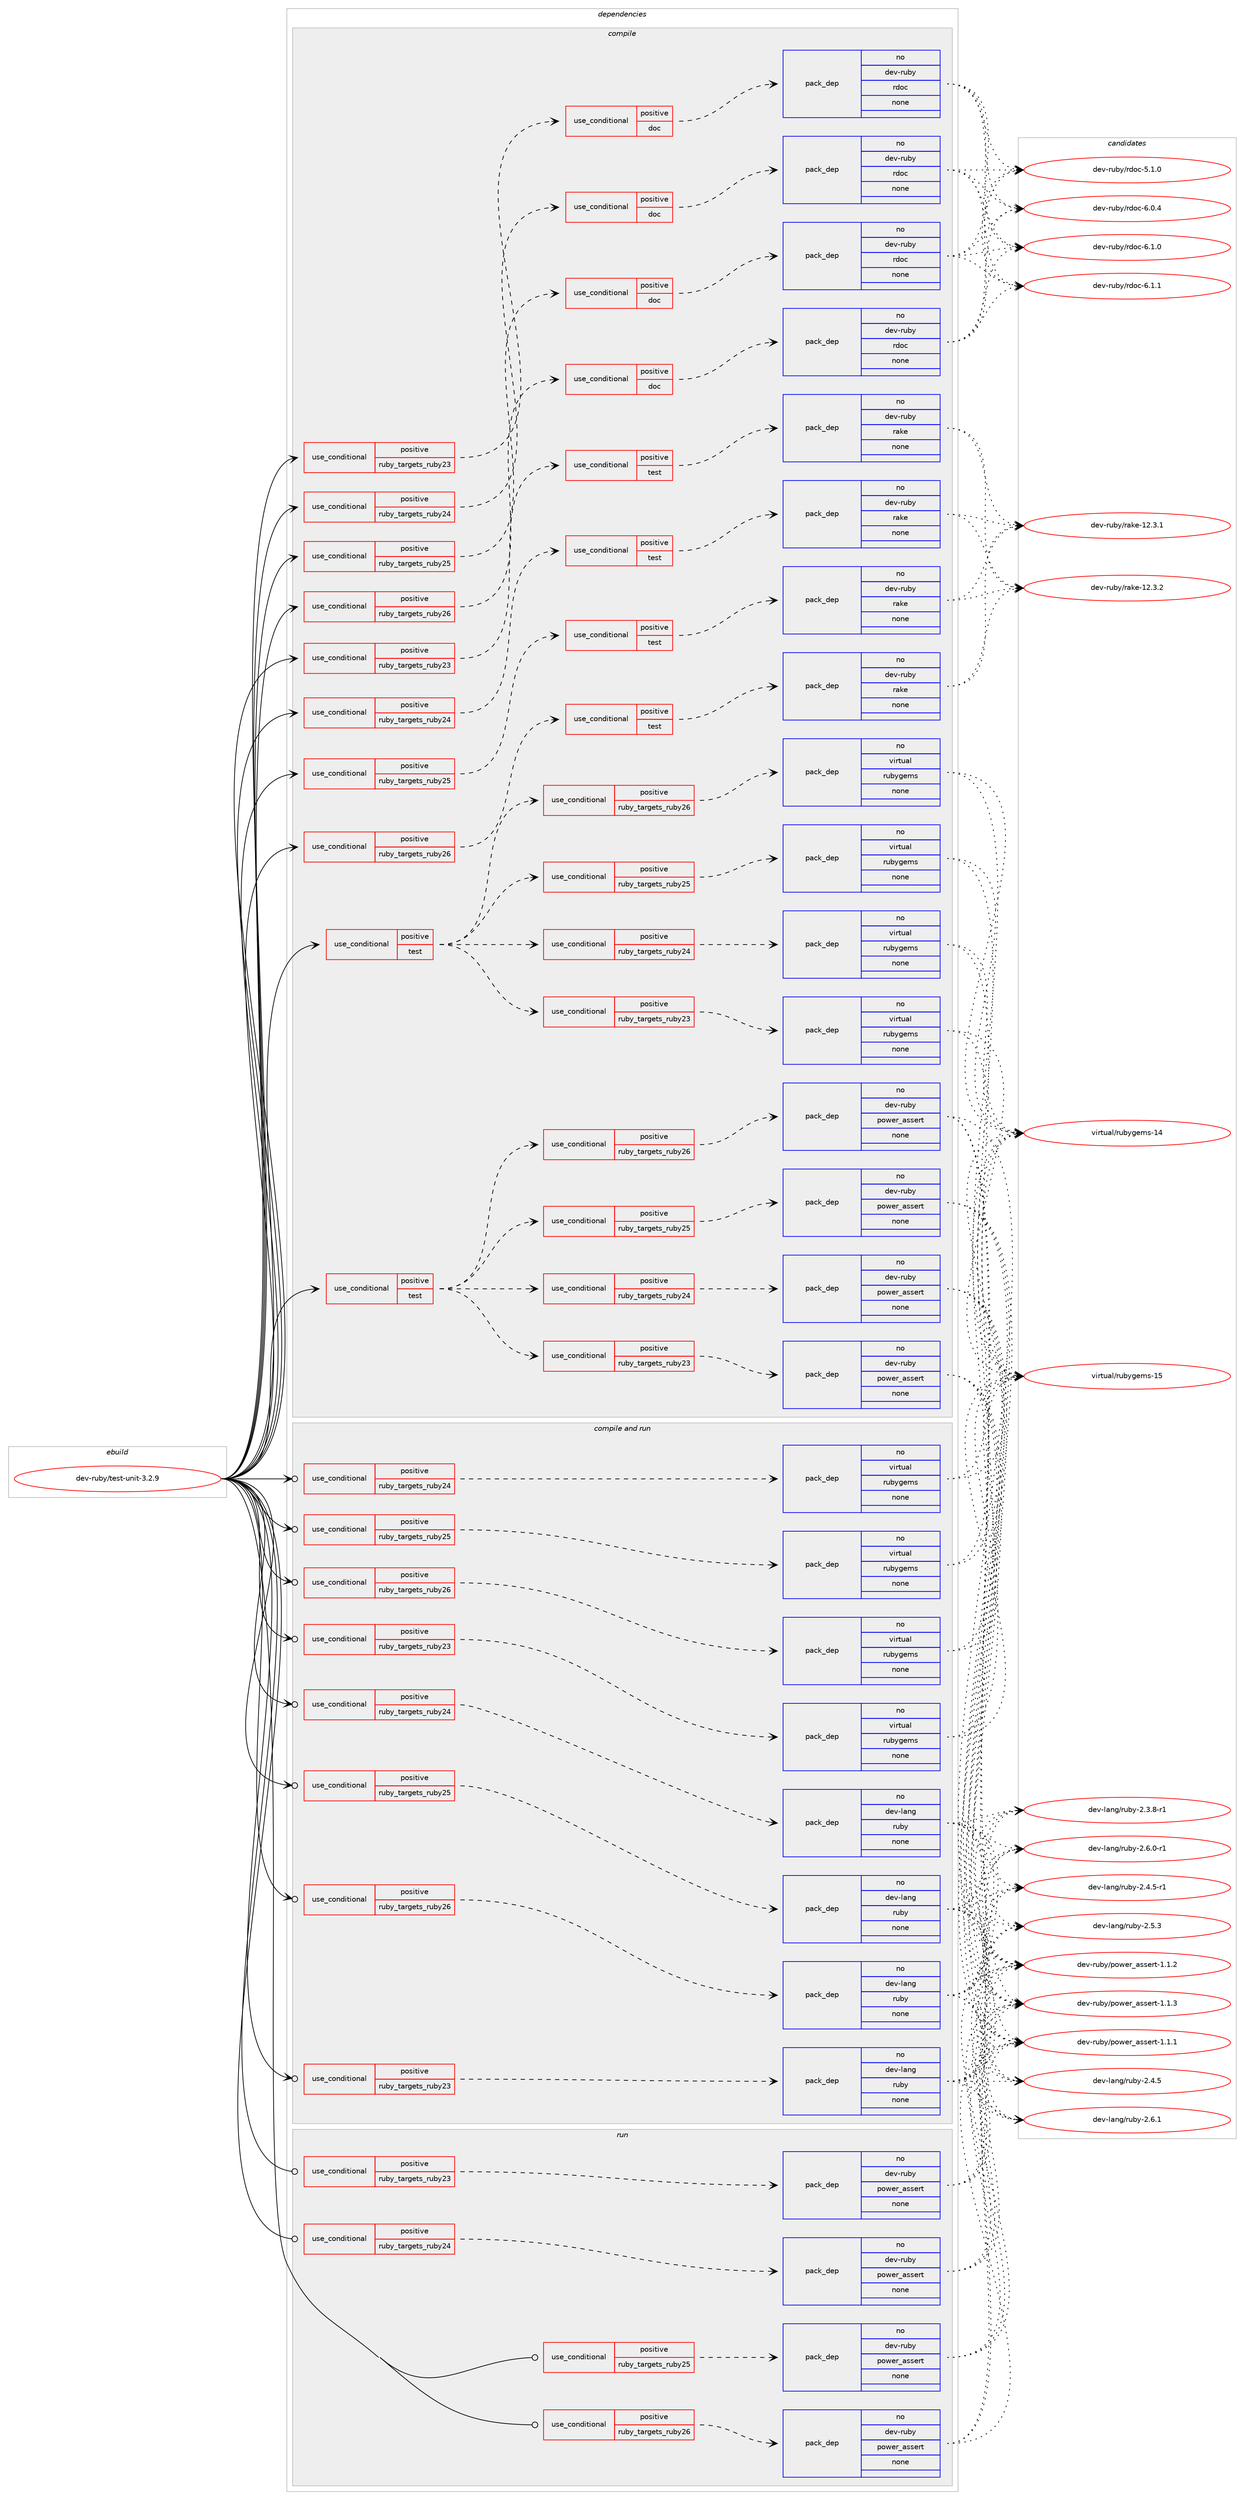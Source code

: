 digraph prolog {

# *************
# Graph options
# *************

newrank=true;
concentrate=true;
compound=true;
graph [rankdir=LR,fontname=Helvetica,fontsize=10,ranksep=1.5];#, ranksep=2.5, nodesep=0.2];
edge  [arrowhead=vee];
node  [fontname=Helvetica,fontsize=10];

# **********
# The ebuild
# **********

subgraph cluster_leftcol {
color=gray;
rank=same;
label=<<i>ebuild</i>>;
id [label="dev-ruby/test-unit-3.2.9", color=red, width=4, href="../dev-ruby/test-unit-3.2.9.svg"];
}

# ****************
# The dependencies
# ****************

subgraph cluster_midcol {
color=gray;
label=<<i>dependencies</i>>;
subgraph cluster_compile {
fillcolor="#eeeeee";
style=filled;
label=<<i>compile</i>>;
subgraph cond419906 {
dependency1532750 [label=<<TABLE BORDER="0" CELLBORDER="1" CELLSPACING="0" CELLPADDING="4"><TR><TD ROWSPAN="3" CELLPADDING="10">use_conditional</TD></TR><TR><TD>positive</TD></TR><TR><TD>ruby_targets_ruby23</TD></TR></TABLE>>, shape=none, color=red];
subgraph cond419907 {
dependency1532751 [label=<<TABLE BORDER="0" CELLBORDER="1" CELLSPACING="0" CELLPADDING="4"><TR><TD ROWSPAN="3" CELLPADDING="10">use_conditional</TD></TR><TR><TD>positive</TD></TR><TR><TD>doc</TD></TR></TABLE>>, shape=none, color=red];
subgraph pack1089328 {
dependency1532752 [label=<<TABLE BORDER="0" CELLBORDER="1" CELLSPACING="0" CELLPADDING="4" WIDTH="220"><TR><TD ROWSPAN="6" CELLPADDING="30">pack_dep</TD></TR><TR><TD WIDTH="110">no</TD></TR><TR><TD>dev-ruby</TD></TR><TR><TD>rdoc</TD></TR><TR><TD>none</TD></TR><TR><TD></TD></TR></TABLE>>, shape=none, color=blue];
}
dependency1532751:e -> dependency1532752:w [weight=20,style="dashed",arrowhead="vee"];
}
dependency1532750:e -> dependency1532751:w [weight=20,style="dashed",arrowhead="vee"];
}
id:e -> dependency1532750:w [weight=20,style="solid",arrowhead="vee"];
subgraph cond419908 {
dependency1532753 [label=<<TABLE BORDER="0" CELLBORDER="1" CELLSPACING="0" CELLPADDING="4"><TR><TD ROWSPAN="3" CELLPADDING="10">use_conditional</TD></TR><TR><TD>positive</TD></TR><TR><TD>ruby_targets_ruby23</TD></TR></TABLE>>, shape=none, color=red];
subgraph cond419909 {
dependency1532754 [label=<<TABLE BORDER="0" CELLBORDER="1" CELLSPACING="0" CELLPADDING="4"><TR><TD ROWSPAN="3" CELLPADDING="10">use_conditional</TD></TR><TR><TD>positive</TD></TR><TR><TD>test</TD></TR></TABLE>>, shape=none, color=red];
subgraph pack1089329 {
dependency1532755 [label=<<TABLE BORDER="0" CELLBORDER="1" CELLSPACING="0" CELLPADDING="4" WIDTH="220"><TR><TD ROWSPAN="6" CELLPADDING="30">pack_dep</TD></TR><TR><TD WIDTH="110">no</TD></TR><TR><TD>dev-ruby</TD></TR><TR><TD>rake</TD></TR><TR><TD>none</TD></TR><TR><TD></TD></TR></TABLE>>, shape=none, color=blue];
}
dependency1532754:e -> dependency1532755:w [weight=20,style="dashed",arrowhead="vee"];
}
dependency1532753:e -> dependency1532754:w [weight=20,style="dashed",arrowhead="vee"];
}
id:e -> dependency1532753:w [weight=20,style="solid",arrowhead="vee"];
subgraph cond419910 {
dependency1532756 [label=<<TABLE BORDER="0" CELLBORDER="1" CELLSPACING="0" CELLPADDING="4"><TR><TD ROWSPAN="3" CELLPADDING="10">use_conditional</TD></TR><TR><TD>positive</TD></TR><TR><TD>ruby_targets_ruby24</TD></TR></TABLE>>, shape=none, color=red];
subgraph cond419911 {
dependency1532757 [label=<<TABLE BORDER="0" CELLBORDER="1" CELLSPACING="0" CELLPADDING="4"><TR><TD ROWSPAN="3" CELLPADDING="10">use_conditional</TD></TR><TR><TD>positive</TD></TR><TR><TD>doc</TD></TR></TABLE>>, shape=none, color=red];
subgraph pack1089330 {
dependency1532758 [label=<<TABLE BORDER="0" CELLBORDER="1" CELLSPACING="0" CELLPADDING="4" WIDTH="220"><TR><TD ROWSPAN="6" CELLPADDING="30">pack_dep</TD></TR><TR><TD WIDTH="110">no</TD></TR><TR><TD>dev-ruby</TD></TR><TR><TD>rdoc</TD></TR><TR><TD>none</TD></TR><TR><TD></TD></TR></TABLE>>, shape=none, color=blue];
}
dependency1532757:e -> dependency1532758:w [weight=20,style="dashed",arrowhead="vee"];
}
dependency1532756:e -> dependency1532757:w [weight=20,style="dashed",arrowhead="vee"];
}
id:e -> dependency1532756:w [weight=20,style="solid",arrowhead="vee"];
subgraph cond419912 {
dependency1532759 [label=<<TABLE BORDER="0" CELLBORDER="1" CELLSPACING="0" CELLPADDING="4"><TR><TD ROWSPAN="3" CELLPADDING="10">use_conditional</TD></TR><TR><TD>positive</TD></TR><TR><TD>ruby_targets_ruby24</TD></TR></TABLE>>, shape=none, color=red];
subgraph cond419913 {
dependency1532760 [label=<<TABLE BORDER="0" CELLBORDER="1" CELLSPACING="0" CELLPADDING="4"><TR><TD ROWSPAN="3" CELLPADDING="10">use_conditional</TD></TR><TR><TD>positive</TD></TR><TR><TD>test</TD></TR></TABLE>>, shape=none, color=red];
subgraph pack1089331 {
dependency1532761 [label=<<TABLE BORDER="0" CELLBORDER="1" CELLSPACING="0" CELLPADDING="4" WIDTH="220"><TR><TD ROWSPAN="6" CELLPADDING="30">pack_dep</TD></TR><TR><TD WIDTH="110">no</TD></TR><TR><TD>dev-ruby</TD></TR><TR><TD>rake</TD></TR><TR><TD>none</TD></TR><TR><TD></TD></TR></TABLE>>, shape=none, color=blue];
}
dependency1532760:e -> dependency1532761:w [weight=20,style="dashed",arrowhead="vee"];
}
dependency1532759:e -> dependency1532760:w [weight=20,style="dashed",arrowhead="vee"];
}
id:e -> dependency1532759:w [weight=20,style="solid",arrowhead="vee"];
subgraph cond419914 {
dependency1532762 [label=<<TABLE BORDER="0" CELLBORDER="1" CELLSPACING="0" CELLPADDING="4"><TR><TD ROWSPAN="3" CELLPADDING="10">use_conditional</TD></TR><TR><TD>positive</TD></TR><TR><TD>ruby_targets_ruby25</TD></TR></TABLE>>, shape=none, color=red];
subgraph cond419915 {
dependency1532763 [label=<<TABLE BORDER="0" CELLBORDER="1" CELLSPACING="0" CELLPADDING="4"><TR><TD ROWSPAN="3" CELLPADDING="10">use_conditional</TD></TR><TR><TD>positive</TD></TR><TR><TD>doc</TD></TR></TABLE>>, shape=none, color=red];
subgraph pack1089332 {
dependency1532764 [label=<<TABLE BORDER="0" CELLBORDER="1" CELLSPACING="0" CELLPADDING="4" WIDTH="220"><TR><TD ROWSPAN="6" CELLPADDING="30">pack_dep</TD></TR><TR><TD WIDTH="110">no</TD></TR><TR><TD>dev-ruby</TD></TR><TR><TD>rdoc</TD></TR><TR><TD>none</TD></TR><TR><TD></TD></TR></TABLE>>, shape=none, color=blue];
}
dependency1532763:e -> dependency1532764:w [weight=20,style="dashed",arrowhead="vee"];
}
dependency1532762:e -> dependency1532763:w [weight=20,style="dashed",arrowhead="vee"];
}
id:e -> dependency1532762:w [weight=20,style="solid",arrowhead="vee"];
subgraph cond419916 {
dependency1532765 [label=<<TABLE BORDER="0" CELLBORDER="1" CELLSPACING="0" CELLPADDING="4"><TR><TD ROWSPAN="3" CELLPADDING="10">use_conditional</TD></TR><TR><TD>positive</TD></TR><TR><TD>ruby_targets_ruby25</TD></TR></TABLE>>, shape=none, color=red];
subgraph cond419917 {
dependency1532766 [label=<<TABLE BORDER="0" CELLBORDER="1" CELLSPACING="0" CELLPADDING="4"><TR><TD ROWSPAN="3" CELLPADDING="10">use_conditional</TD></TR><TR><TD>positive</TD></TR><TR><TD>test</TD></TR></TABLE>>, shape=none, color=red];
subgraph pack1089333 {
dependency1532767 [label=<<TABLE BORDER="0" CELLBORDER="1" CELLSPACING="0" CELLPADDING="4" WIDTH="220"><TR><TD ROWSPAN="6" CELLPADDING="30">pack_dep</TD></TR><TR><TD WIDTH="110">no</TD></TR><TR><TD>dev-ruby</TD></TR><TR><TD>rake</TD></TR><TR><TD>none</TD></TR><TR><TD></TD></TR></TABLE>>, shape=none, color=blue];
}
dependency1532766:e -> dependency1532767:w [weight=20,style="dashed",arrowhead="vee"];
}
dependency1532765:e -> dependency1532766:w [weight=20,style="dashed",arrowhead="vee"];
}
id:e -> dependency1532765:w [weight=20,style="solid",arrowhead="vee"];
subgraph cond419918 {
dependency1532768 [label=<<TABLE BORDER="0" CELLBORDER="1" CELLSPACING="0" CELLPADDING="4"><TR><TD ROWSPAN="3" CELLPADDING="10">use_conditional</TD></TR><TR><TD>positive</TD></TR><TR><TD>ruby_targets_ruby26</TD></TR></TABLE>>, shape=none, color=red];
subgraph cond419919 {
dependency1532769 [label=<<TABLE BORDER="0" CELLBORDER="1" CELLSPACING="0" CELLPADDING="4"><TR><TD ROWSPAN="3" CELLPADDING="10">use_conditional</TD></TR><TR><TD>positive</TD></TR><TR><TD>doc</TD></TR></TABLE>>, shape=none, color=red];
subgraph pack1089334 {
dependency1532770 [label=<<TABLE BORDER="0" CELLBORDER="1" CELLSPACING="0" CELLPADDING="4" WIDTH="220"><TR><TD ROWSPAN="6" CELLPADDING="30">pack_dep</TD></TR><TR><TD WIDTH="110">no</TD></TR><TR><TD>dev-ruby</TD></TR><TR><TD>rdoc</TD></TR><TR><TD>none</TD></TR><TR><TD></TD></TR></TABLE>>, shape=none, color=blue];
}
dependency1532769:e -> dependency1532770:w [weight=20,style="dashed",arrowhead="vee"];
}
dependency1532768:e -> dependency1532769:w [weight=20,style="dashed",arrowhead="vee"];
}
id:e -> dependency1532768:w [weight=20,style="solid",arrowhead="vee"];
subgraph cond419920 {
dependency1532771 [label=<<TABLE BORDER="0" CELLBORDER="1" CELLSPACING="0" CELLPADDING="4"><TR><TD ROWSPAN="3" CELLPADDING="10">use_conditional</TD></TR><TR><TD>positive</TD></TR><TR><TD>ruby_targets_ruby26</TD></TR></TABLE>>, shape=none, color=red];
subgraph cond419921 {
dependency1532772 [label=<<TABLE BORDER="0" CELLBORDER="1" CELLSPACING="0" CELLPADDING="4"><TR><TD ROWSPAN="3" CELLPADDING="10">use_conditional</TD></TR><TR><TD>positive</TD></TR><TR><TD>test</TD></TR></TABLE>>, shape=none, color=red];
subgraph pack1089335 {
dependency1532773 [label=<<TABLE BORDER="0" CELLBORDER="1" CELLSPACING="0" CELLPADDING="4" WIDTH="220"><TR><TD ROWSPAN="6" CELLPADDING="30">pack_dep</TD></TR><TR><TD WIDTH="110">no</TD></TR><TR><TD>dev-ruby</TD></TR><TR><TD>rake</TD></TR><TR><TD>none</TD></TR><TR><TD></TD></TR></TABLE>>, shape=none, color=blue];
}
dependency1532772:e -> dependency1532773:w [weight=20,style="dashed",arrowhead="vee"];
}
dependency1532771:e -> dependency1532772:w [weight=20,style="dashed",arrowhead="vee"];
}
id:e -> dependency1532771:w [weight=20,style="solid",arrowhead="vee"];
subgraph cond419922 {
dependency1532774 [label=<<TABLE BORDER="0" CELLBORDER="1" CELLSPACING="0" CELLPADDING="4"><TR><TD ROWSPAN="3" CELLPADDING="10">use_conditional</TD></TR><TR><TD>positive</TD></TR><TR><TD>test</TD></TR></TABLE>>, shape=none, color=red];
subgraph cond419923 {
dependency1532775 [label=<<TABLE BORDER="0" CELLBORDER="1" CELLSPACING="0" CELLPADDING="4"><TR><TD ROWSPAN="3" CELLPADDING="10">use_conditional</TD></TR><TR><TD>positive</TD></TR><TR><TD>ruby_targets_ruby23</TD></TR></TABLE>>, shape=none, color=red];
subgraph pack1089336 {
dependency1532776 [label=<<TABLE BORDER="0" CELLBORDER="1" CELLSPACING="0" CELLPADDING="4" WIDTH="220"><TR><TD ROWSPAN="6" CELLPADDING="30">pack_dep</TD></TR><TR><TD WIDTH="110">no</TD></TR><TR><TD>dev-ruby</TD></TR><TR><TD>power_assert</TD></TR><TR><TD>none</TD></TR><TR><TD></TD></TR></TABLE>>, shape=none, color=blue];
}
dependency1532775:e -> dependency1532776:w [weight=20,style="dashed",arrowhead="vee"];
}
dependency1532774:e -> dependency1532775:w [weight=20,style="dashed",arrowhead="vee"];
subgraph cond419924 {
dependency1532777 [label=<<TABLE BORDER="0" CELLBORDER="1" CELLSPACING="0" CELLPADDING="4"><TR><TD ROWSPAN="3" CELLPADDING="10">use_conditional</TD></TR><TR><TD>positive</TD></TR><TR><TD>ruby_targets_ruby24</TD></TR></TABLE>>, shape=none, color=red];
subgraph pack1089337 {
dependency1532778 [label=<<TABLE BORDER="0" CELLBORDER="1" CELLSPACING="0" CELLPADDING="4" WIDTH="220"><TR><TD ROWSPAN="6" CELLPADDING="30">pack_dep</TD></TR><TR><TD WIDTH="110">no</TD></TR><TR><TD>dev-ruby</TD></TR><TR><TD>power_assert</TD></TR><TR><TD>none</TD></TR><TR><TD></TD></TR></TABLE>>, shape=none, color=blue];
}
dependency1532777:e -> dependency1532778:w [weight=20,style="dashed",arrowhead="vee"];
}
dependency1532774:e -> dependency1532777:w [weight=20,style="dashed",arrowhead="vee"];
subgraph cond419925 {
dependency1532779 [label=<<TABLE BORDER="0" CELLBORDER="1" CELLSPACING="0" CELLPADDING="4"><TR><TD ROWSPAN="3" CELLPADDING="10">use_conditional</TD></TR><TR><TD>positive</TD></TR><TR><TD>ruby_targets_ruby25</TD></TR></TABLE>>, shape=none, color=red];
subgraph pack1089338 {
dependency1532780 [label=<<TABLE BORDER="0" CELLBORDER="1" CELLSPACING="0" CELLPADDING="4" WIDTH="220"><TR><TD ROWSPAN="6" CELLPADDING="30">pack_dep</TD></TR><TR><TD WIDTH="110">no</TD></TR><TR><TD>dev-ruby</TD></TR><TR><TD>power_assert</TD></TR><TR><TD>none</TD></TR><TR><TD></TD></TR></TABLE>>, shape=none, color=blue];
}
dependency1532779:e -> dependency1532780:w [weight=20,style="dashed",arrowhead="vee"];
}
dependency1532774:e -> dependency1532779:w [weight=20,style="dashed",arrowhead="vee"];
subgraph cond419926 {
dependency1532781 [label=<<TABLE BORDER="0" CELLBORDER="1" CELLSPACING="0" CELLPADDING="4"><TR><TD ROWSPAN="3" CELLPADDING="10">use_conditional</TD></TR><TR><TD>positive</TD></TR><TR><TD>ruby_targets_ruby26</TD></TR></TABLE>>, shape=none, color=red];
subgraph pack1089339 {
dependency1532782 [label=<<TABLE BORDER="0" CELLBORDER="1" CELLSPACING="0" CELLPADDING="4" WIDTH="220"><TR><TD ROWSPAN="6" CELLPADDING="30">pack_dep</TD></TR><TR><TD WIDTH="110">no</TD></TR><TR><TD>dev-ruby</TD></TR><TR><TD>power_assert</TD></TR><TR><TD>none</TD></TR><TR><TD></TD></TR></TABLE>>, shape=none, color=blue];
}
dependency1532781:e -> dependency1532782:w [weight=20,style="dashed",arrowhead="vee"];
}
dependency1532774:e -> dependency1532781:w [weight=20,style="dashed",arrowhead="vee"];
}
id:e -> dependency1532774:w [weight=20,style="solid",arrowhead="vee"];
subgraph cond419927 {
dependency1532783 [label=<<TABLE BORDER="0" CELLBORDER="1" CELLSPACING="0" CELLPADDING="4"><TR><TD ROWSPAN="3" CELLPADDING="10">use_conditional</TD></TR><TR><TD>positive</TD></TR><TR><TD>test</TD></TR></TABLE>>, shape=none, color=red];
subgraph cond419928 {
dependency1532784 [label=<<TABLE BORDER="0" CELLBORDER="1" CELLSPACING="0" CELLPADDING="4"><TR><TD ROWSPAN="3" CELLPADDING="10">use_conditional</TD></TR><TR><TD>positive</TD></TR><TR><TD>ruby_targets_ruby23</TD></TR></TABLE>>, shape=none, color=red];
subgraph pack1089340 {
dependency1532785 [label=<<TABLE BORDER="0" CELLBORDER="1" CELLSPACING="0" CELLPADDING="4" WIDTH="220"><TR><TD ROWSPAN="6" CELLPADDING="30">pack_dep</TD></TR><TR><TD WIDTH="110">no</TD></TR><TR><TD>virtual</TD></TR><TR><TD>rubygems</TD></TR><TR><TD>none</TD></TR><TR><TD></TD></TR></TABLE>>, shape=none, color=blue];
}
dependency1532784:e -> dependency1532785:w [weight=20,style="dashed",arrowhead="vee"];
}
dependency1532783:e -> dependency1532784:w [weight=20,style="dashed",arrowhead="vee"];
subgraph cond419929 {
dependency1532786 [label=<<TABLE BORDER="0" CELLBORDER="1" CELLSPACING="0" CELLPADDING="4"><TR><TD ROWSPAN="3" CELLPADDING="10">use_conditional</TD></TR><TR><TD>positive</TD></TR><TR><TD>ruby_targets_ruby24</TD></TR></TABLE>>, shape=none, color=red];
subgraph pack1089341 {
dependency1532787 [label=<<TABLE BORDER="0" CELLBORDER="1" CELLSPACING="0" CELLPADDING="4" WIDTH="220"><TR><TD ROWSPAN="6" CELLPADDING="30">pack_dep</TD></TR><TR><TD WIDTH="110">no</TD></TR><TR><TD>virtual</TD></TR><TR><TD>rubygems</TD></TR><TR><TD>none</TD></TR><TR><TD></TD></TR></TABLE>>, shape=none, color=blue];
}
dependency1532786:e -> dependency1532787:w [weight=20,style="dashed",arrowhead="vee"];
}
dependency1532783:e -> dependency1532786:w [weight=20,style="dashed",arrowhead="vee"];
subgraph cond419930 {
dependency1532788 [label=<<TABLE BORDER="0" CELLBORDER="1" CELLSPACING="0" CELLPADDING="4"><TR><TD ROWSPAN="3" CELLPADDING="10">use_conditional</TD></TR><TR><TD>positive</TD></TR><TR><TD>ruby_targets_ruby25</TD></TR></TABLE>>, shape=none, color=red];
subgraph pack1089342 {
dependency1532789 [label=<<TABLE BORDER="0" CELLBORDER="1" CELLSPACING="0" CELLPADDING="4" WIDTH="220"><TR><TD ROWSPAN="6" CELLPADDING="30">pack_dep</TD></TR><TR><TD WIDTH="110">no</TD></TR><TR><TD>virtual</TD></TR><TR><TD>rubygems</TD></TR><TR><TD>none</TD></TR><TR><TD></TD></TR></TABLE>>, shape=none, color=blue];
}
dependency1532788:e -> dependency1532789:w [weight=20,style="dashed",arrowhead="vee"];
}
dependency1532783:e -> dependency1532788:w [weight=20,style="dashed",arrowhead="vee"];
subgraph cond419931 {
dependency1532790 [label=<<TABLE BORDER="0" CELLBORDER="1" CELLSPACING="0" CELLPADDING="4"><TR><TD ROWSPAN="3" CELLPADDING="10">use_conditional</TD></TR><TR><TD>positive</TD></TR><TR><TD>ruby_targets_ruby26</TD></TR></TABLE>>, shape=none, color=red];
subgraph pack1089343 {
dependency1532791 [label=<<TABLE BORDER="0" CELLBORDER="1" CELLSPACING="0" CELLPADDING="4" WIDTH="220"><TR><TD ROWSPAN="6" CELLPADDING="30">pack_dep</TD></TR><TR><TD WIDTH="110">no</TD></TR><TR><TD>virtual</TD></TR><TR><TD>rubygems</TD></TR><TR><TD>none</TD></TR><TR><TD></TD></TR></TABLE>>, shape=none, color=blue];
}
dependency1532790:e -> dependency1532791:w [weight=20,style="dashed",arrowhead="vee"];
}
dependency1532783:e -> dependency1532790:w [weight=20,style="dashed",arrowhead="vee"];
}
id:e -> dependency1532783:w [weight=20,style="solid",arrowhead="vee"];
}
subgraph cluster_compileandrun {
fillcolor="#eeeeee";
style=filled;
label=<<i>compile and run</i>>;
subgraph cond419932 {
dependency1532792 [label=<<TABLE BORDER="0" CELLBORDER="1" CELLSPACING="0" CELLPADDING="4"><TR><TD ROWSPAN="3" CELLPADDING="10">use_conditional</TD></TR><TR><TD>positive</TD></TR><TR><TD>ruby_targets_ruby23</TD></TR></TABLE>>, shape=none, color=red];
subgraph pack1089344 {
dependency1532793 [label=<<TABLE BORDER="0" CELLBORDER="1" CELLSPACING="0" CELLPADDING="4" WIDTH="220"><TR><TD ROWSPAN="6" CELLPADDING="30">pack_dep</TD></TR><TR><TD WIDTH="110">no</TD></TR><TR><TD>dev-lang</TD></TR><TR><TD>ruby</TD></TR><TR><TD>none</TD></TR><TR><TD></TD></TR></TABLE>>, shape=none, color=blue];
}
dependency1532792:e -> dependency1532793:w [weight=20,style="dashed",arrowhead="vee"];
}
id:e -> dependency1532792:w [weight=20,style="solid",arrowhead="odotvee"];
subgraph cond419933 {
dependency1532794 [label=<<TABLE BORDER="0" CELLBORDER="1" CELLSPACING="0" CELLPADDING="4"><TR><TD ROWSPAN="3" CELLPADDING="10">use_conditional</TD></TR><TR><TD>positive</TD></TR><TR><TD>ruby_targets_ruby23</TD></TR></TABLE>>, shape=none, color=red];
subgraph pack1089345 {
dependency1532795 [label=<<TABLE BORDER="0" CELLBORDER="1" CELLSPACING="0" CELLPADDING="4" WIDTH="220"><TR><TD ROWSPAN="6" CELLPADDING="30">pack_dep</TD></TR><TR><TD WIDTH="110">no</TD></TR><TR><TD>virtual</TD></TR><TR><TD>rubygems</TD></TR><TR><TD>none</TD></TR><TR><TD></TD></TR></TABLE>>, shape=none, color=blue];
}
dependency1532794:e -> dependency1532795:w [weight=20,style="dashed",arrowhead="vee"];
}
id:e -> dependency1532794:w [weight=20,style="solid",arrowhead="odotvee"];
subgraph cond419934 {
dependency1532796 [label=<<TABLE BORDER="0" CELLBORDER="1" CELLSPACING="0" CELLPADDING="4"><TR><TD ROWSPAN="3" CELLPADDING="10">use_conditional</TD></TR><TR><TD>positive</TD></TR><TR><TD>ruby_targets_ruby24</TD></TR></TABLE>>, shape=none, color=red];
subgraph pack1089346 {
dependency1532797 [label=<<TABLE BORDER="0" CELLBORDER="1" CELLSPACING="0" CELLPADDING="4" WIDTH="220"><TR><TD ROWSPAN="6" CELLPADDING="30">pack_dep</TD></TR><TR><TD WIDTH="110">no</TD></TR><TR><TD>dev-lang</TD></TR><TR><TD>ruby</TD></TR><TR><TD>none</TD></TR><TR><TD></TD></TR></TABLE>>, shape=none, color=blue];
}
dependency1532796:e -> dependency1532797:w [weight=20,style="dashed",arrowhead="vee"];
}
id:e -> dependency1532796:w [weight=20,style="solid",arrowhead="odotvee"];
subgraph cond419935 {
dependency1532798 [label=<<TABLE BORDER="0" CELLBORDER="1" CELLSPACING="0" CELLPADDING="4"><TR><TD ROWSPAN="3" CELLPADDING="10">use_conditional</TD></TR><TR><TD>positive</TD></TR><TR><TD>ruby_targets_ruby24</TD></TR></TABLE>>, shape=none, color=red];
subgraph pack1089347 {
dependency1532799 [label=<<TABLE BORDER="0" CELLBORDER="1" CELLSPACING="0" CELLPADDING="4" WIDTH="220"><TR><TD ROWSPAN="6" CELLPADDING="30">pack_dep</TD></TR><TR><TD WIDTH="110">no</TD></TR><TR><TD>virtual</TD></TR><TR><TD>rubygems</TD></TR><TR><TD>none</TD></TR><TR><TD></TD></TR></TABLE>>, shape=none, color=blue];
}
dependency1532798:e -> dependency1532799:w [weight=20,style="dashed",arrowhead="vee"];
}
id:e -> dependency1532798:w [weight=20,style="solid",arrowhead="odotvee"];
subgraph cond419936 {
dependency1532800 [label=<<TABLE BORDER="0" CELLBORDER="1" CELLSPACING="0" CELLPADDING="4"><TR><TD ROWSPAN="3" CELLPADDING="10">use_conditional</TD></TR><TR><TD>positive</TD></TR><TR><TD>ruby_targets_ruby25</TD></TR></TABLE>>, shape=none, color=red];
subgraph pack1089348 {
dependency1532801 [label=<<TABLE BORDER="0" CELLBORDER="1" CELLSPACING="0" CELLPADDING="4" WIDTH="220"><TR><TD ROWSPAN="6" CELLPADDING="30">pack_dep</TD></TR><TR><TD WIDTH="110">no</TD></TR><TR><TD>dev-lang</TD></TR><TR><TD>ruby</TD></TR><TR><TD>none</TD></TR><TR><TD></TD></TR></TABLE>>, shape=none, color=blue];
}
dependency1532800:e -> dependency1532801:w [weight=20,style="dashed",arrowhead="vee"];
}
id:e -> dependency1532800:w [weight=20,style="solid",arrowhead="odotvee"];
subgraph cond419937 {
dependency1532802 [label=<<TABLE BORDER="0" CELLBORDER="1" CELLSPACING="0" CELLPADDING="4"><TR><TD ROWSPAN="3" CELLPADDING="10">use_conditional</TD></TR><TR><TD>positive</TD></TR><TR><TD>ruby_targets_ruby25</TD></TR></TABLE>>, shape=none, color=red];
subgraph pack1089349 {
dependency1532803 [label=<<TABLE BORDER="0" CELLBORDER="1" CELLSPACING="0" CELLPADDING="4" WIDTH="220"><TR><TD ROWSPAN="6" CELLPADDING="30">pack_dep</TD></TR><TR><TD WIDTH="110">no</TD></TR><TR><TD>virtual</TD></TR><TR><TD>rubygems</TD></TR><TR><TD>none</TD></TR><TR><TD></TD></TR></TABLE>>, shape=none, color=blue];
}
dependency1532802:e -> dependency1532803:w [weight=20,style="dashed",arrowhead="vee"];
}
id:e -> dependency1532802:w [weight=20,style="solid",arrowhead="odotvee"];
subgraph cond419938 {
dependency1532804 [label=<<TABLE BORDER="0" CELLBORDER="1" CELLSPACING="0" CELLPADDING="4"><TR><TD ROWSPAN="3" CELLPADDING="10">use_conditional</TD></TR><TR><TD>positive</TD></TR><TR><TD>ruby_targets_ruby26</TD></TR></TABLE>>, shape=none, color=red];
subgraph pack1089350 {
dependency1532805 [label=<<TABLE BORDER="0" CELLBORDER="1" CELLSPACING="0" CELLPADDING="4" WIDTH="220"><TR><TD ROWSPAN="6" CELLPADDING="30">pack_dep</TD></TR><TR><TD WIDTH="110">no</TD></TR><TR><TD>dev-lang</TD></TR><TR><TD>ruby</TD></TR><TR><TD>none</TD></TR><TR><TD></TD></TR></TABLE>>, shape=none, color=blue];
}
dependency1532804:e -> dependency1532805:w [weight=20,style="dashed",arrowhead="vee"];
}
id:e -> dependency1532804:w [weight=20,style="solid",arrowhead="odotvee"];
subgraph cond419939 {
dependency1532806 [label=<<TABLE BORDER="0" CELLBORDER="1" CELLSPACING="0" CELLPADDING="4"><TR><TD ROWSPAN="3" CELLPADDING="10">use_conditional</TD></TR><TR><TD>positive</TD></TR><TR><TD>ruby_targets_ruby26</TD></TR></TABLE>>, shape=none, color=red];
subgraph pack1089351 {
dependency1532807 [label=<<TABLE BORDER="0" CELLBORDER="1" CELLSPACING="0" CELLPADDING="4" WIDTH="220"><TR><TD ROWSPAN="6" CELLPADDING="30">pack_dep</TD></TR><TR><TD WIDTH="110">no</TD></TR><TR><TD>virtual</TD></TR><TR><TD>rubygems</TD></TR><TR><TD>none</TD></TR><TR><TD></TD></TR></TABLE>>, shape=none, color=blue];
}
dependency1532806:e -> dependency1532807:w [weight=20,style="dashed",arrowhead="vee"];
}
id:e -> dependency1532806:w [weight=20,style="solid",arrowhead="odotvee"];
}
subgraph cluster_run {
fillcolor="#eeeeee";
style=filled;
label=<<i>run</i>>;
subgraph cond419940 {
dependency1532808 [label=<<TABLE BORDER="0" CELLBORDER="1" CELLSPACING="0" CELLPADDING="4"><TR><TD ROWSPAN="3" CELLPADDING="10">use_conditional</TD></TR><TR><TD>positive</TD></TR><TR><TD>ruby_targets_ruby23</TD></TR></TABLE>>, shape=none, color=red];
subgraph pack1089352 {
dependency1532809 [label=<<TABLE BORDER="0" CELLBORDER="1" CELLSPACING="0" CELLPADDING="4" WIDTH="220"><TR><TD ROWSPAN="6" CELLPADDING="30">pack_dep</TD></TR><TR><TD WIDTH="110">no</TD></TR><TR><TD>dev-ruby</TD></TR><TR><TD>power_assert</TD></TR><TR><TD>none</TD></TR><TR><TD></TD></TR></TABLE>>, shape=none, color=blue];
}
dependency1532808:e -> dependency1532809:w [weight=20,style="dashed",arrowhead="vee"];
}
id:e -> dependency1532808:w [weight=20,style="solid",arrowhead="odot"];
subgraph cond419941 {
dependency1532810 [label=<<TABLE BORDER="0" CELLBORDER="1" CELLSPACING="0" CELLPADDING="4"><TR><TD ROWSPAN="3" CELLPADDING="10">use_conditional</TD></TR><TR><TD>positive</TD></TR><TR><TD>ruby_targets_ruby24</TD></TR></TABLE>>, shape=none, color=red];
subgraph pack1089353 {
dependency1532811 [label=<<TABLE BORDER="0" CELLBORDER="1" CELLSPACING="0" CELLPADDING="4" WIDTH="220"><TR><TD ROWSPAN="6" CELLPADDING="30">pack_dep</TD></TR><TR><TD WIDTH="110">no</TD></TR><TR><TD>dev-ruby</TD></TR><TR><TD>power_assert</TD></TR><TR><TD>none</TD></TR><TR><TD></TD></TR></TABLE>>, shape=none, color=blue];
}
dependency1532810:e -> dependency1532811:w [weight=20,style="dashed",arrowhead="vee"];
}
id:e -> dependency1532810:w [weight=20,style="solid",arrowhead="odot"];
subgraph cond419942 {
dependency1532812 [label=<<TABLE BORDER="0" CELLBORDER="1" CELLSPACING="0" CELLPADDING="4"><TR><TD ROWSPAN="3" CELLPADDING="10">use_conditional</TD></TR><TR><TD>positive</TD></TR><TR><TD>ruby_targets_ruby25</TD></TR></TABLE>>, shape=none, color=red];
subgraph pack1089354 {
dependency1532813 [label=<<TABLE BORDER="0" CELLBORDER="1" CELLSPACING="0" CELLPADDING="4" WIDTH="220"><TR><TD ROWSPAN="6" CELLPADDING="30">pack_dep</TD></TR><TR><TD WIDTH="110">no</TD></TR><TR><TD>dev-ruby</TD></TR><TR><TD>power_assert</TD></TR><TR><TD>none</TD></TR><TR><TD></TD></TR></TABLE>>, shape=none, color=blue];
}
dependency1532812:e -> dependency1532813:w [weight=20,style="dashed",arrowhead="vee"];
}
id:e -> dependency1532812:w [weight=20,style="solid",arrowhead="odot"];
subgraph cond419943 {
dependency1532814 [label=<<TABLE BORDER="0" CELLBORDER="1" CELLSPACING="0" CELLPADDING="4"><TR><TD ROWSPAN="3" CELLPADDING="10">use_conditional</TD></TR><TR><TD>positive</TD></TR><TR><TD>ruby_targets_ruby26</TD></TR></TABLE>>, shape=none, color=red];
subgraph pack1089355 {
dependency1532815 [label=<<TABLE BORDER="0" CELLBORDER="1" CELLSPACING="0" CELLPADDING="4" WIDTH="220"><TR><TD ROWSPAN="6" CELLPADDING="30">pack_dep</TD></TR><TR><TD WIDTH="110">no</TD></TR><TR><TD>dev-ruby</TD></TR><TR><TD>power_assert</TD></TR><TR><TD>none</TD></TR><TR><TD></TD></TR></TABLE>>, shape=none, color=blue];
}
dependency1532814:e -> dependency1532815:w [weight=20,style="dashed",arrowhead="vee"];
}
id:e -> dependency1532814:w [weight=20,style="solid",arrowhead="odot"];
}
}

# **************
# The candidates
# **************

subgraph cluster_choices {
rank=same;
color=gray;
label=<<i>candidates</i>>;

subgraph choice1089328 {
color=black;
nodesep=1;
choice10010111845114117981214711410011199455346494648 [label="dev-ruby/rdoc-5.1.0", color=red, width=4,href="../dev-ruby/rdoc-5.1.0.svg"];
choice10010111845114117981214711410011199455446484652 [label="dev-ruby/rdoc-6.0.4", color=red, width=4,href="../dev-ruby/rdoc-6.0.4.svg"];
choice10010111845114117981214711410011199455446494648 [label="dev-ruby/rdoc-6.1.0", color=red, width=4,href="../dev-ruby/rdoc-6.1.0.svg"];
choice10010111845114117981214711410011199455446494649 [label="dev-ruby/rdoc-6.1.1", color=red, width=4,href="../dev-ruby/rdoc-6.1.1.svg"];
dependency1532752:e -> choice10010111845114117981214711410011199455346494648:w [style=dotted,weight="100"];
dependency1532752:e -> choice10010111845114117981214711410011199455446484652:w [style=dotted,weight="100"];
dependency1532752:e -> choice10010111845114117981214711410011199455446494648:w [style=dotted,weight="100"];
dependency1532752:e -> choice10010111845114117981214711410011199455446494649:w [style=dotted,weight="100"];
}
subgraph choice1089329 {
color=black;
nodesep=1;
choice1001011184511411798121471149710710145495046514649 [label="dev-ruby/rake-12.3.1", color=red, width=4,href="../dev-ruby/rake-12.3.1.svg"];
choice1001011184511411798121471149710710145495046514650 [label="dev-ruby/rake-12.3.2", color=red, width=4,href="../dev-ruby/rake-12.3.2.svg"];
dependency1532755:e -> choice1001011184511411798121471149710710145495046514649:w [style=dotted,weight="100"];
dependency1532755:e -> choice1001011184511411798121471149710710145495046514650:w [style=dotted,weight="100"];
}
subgraph choice1089330 {
color=black;
nodesep=1;
choice10010111845114117981214711410011199455346494648 [label="dev-ruby/rdoc-5.1.0", color=red, width=4,href="../dev-ruby/rdoc-5.1.0.svg"];
choice10010111845114117981214711410011199455446484652 [label="dev-ruby/rdoc-6.0.4", color=red, width=4,href="../dev-ruby/rdoc-6.0.4.svg"];
choice10010111845114117981214711410011199455446494648 [label="dev-ruby/rdoc-6.1.0", color=red, width=4,href="../dev-ruby/rdoc-6.1.0.svg"];
choice10010111845114117981214711410011199455446494649 [label="dev-ruby/rdoc-6.1.1", color=red, width=4,href="../dev-ruby/rdoc-6.1.1.svg"];
dependency1532758:e -> choice10010111845114117981214711410011199455346494648:w [style=dotted,weight="100"];
dependency1532758:e -> choice10010111845114117981214711410011199455446484652:w [style=dotted,weight="100"];
dependency1532758:e -> choice10010111845114117981214711410011199455446494648:w [style=dotted,weight="100"];
dependency1532758:e -> choice10010111845114117981214711410011199455446494649:w [style=dotted,weight="100"];
}
subgraph choice1089331 {
color=black;
nodesep=1;
choice1001011184511411798121471149710710145495046514649 [label="dev-ruby/rake-12.3.1", color=red, width=4,href="../dev-ruby/rake-12.3.1.svg"];
choice1001011184511411798121471149710710145495046514650 [label="dev-ruby/rake-12.3.2", color=red, width=4,href="../dev-ruby/rake-12.3.2.svg"];
dependency1532761:e -> choice1001011184511411798121471149710710145495046514649:w [style=dotted,weight="100"];
dependency1532761:e -> choice1001011184511411798121471149710710145495046514650:w [style=dotted,weight="100"];
}
subgraph choice1089332 {
color=black;
nodesep=1;
choice10010111845114117981214711410011199455346494648 [label="dev-ruby/rdoc-5.1.0", color=red, width=4,href="../dev-ruby/rdoc-5.1.0.svg"];
choice10010111845114117981214711410011199455446484652 [label="dev-ruby/rdoc-6.0.4", color=red, width=4,href="../dev-ruby/rdoc-6.0.4.svg"];
choice10010111845114117981214711410011199455446494648 [label="dev-ruby/rdoc-6.1.0", color=red, width=4,href="../dev-ruby/rdoc-6.1.0.svg"];
choice10010111845114117981214711410011199455446494649 [label="dev-ruby/rdoc-6.1.1", color=red, width=4,href="../dev-ruby/rdoc-6.1.1.svg"];
dependency1532764:e -> choice10010111845114117981214711410011199455346494648:w [style=dotted,weight="100"];
dependency1532764:e -> choice10010111845114117981214711410011199455446484652:w [style=dotted,weight="100"];
dependency1532764:e -> choice10010111845114117981214711410011199455446494648:w [style=dotted,weight="100"];
dependency1532764:e -> choice10010111845114117981214711410011199455446494649:w [style=dotted,weight="100"];
}
subgraph choice1089333 {
color=black;
nodesep=1;
choice1001011184511411798121471149710710145495046514649 [label="dev-ruby/rake-12.3.1", color=red, width=4,href="../dev-ruby/rake-12.3.1.svg"];
choice1001011184511411798121471149710710145495046514650 [label="dev-ruby/rake-12.3.2", color=red, width=4,href="../dev-ruby/rake-12.3.2.svg"];
dependency1532767:e -> choice1001011184511411798121471149710710145495046514649:w [style=dotted,weight="100"];
dependency1532767:e -> choice1001011184511411798121471149710710145495046514650:w [style=dotted,weight="100"];
}
subgraph choice1089334 {
color=black;
nodesep=1;
choice10010111845114117981214711410011199455346494648 [label="dev-ruby/rdoc-5.1.0", color=red, width=4,href="../dev-ruby/rdoc-5.1.0.svg"];
choice10010111845114117981214711410011199455446484652 [label="dev-ruby/rdoc-6.0.4", color=red, width=4,href="../dev-ruby/rdoc-6.0.4.svg"];
choice10010111845114117981214711410011199455446494648 [label="dev-ruby/rdoc-6.1.0", color=red, width=4,href="../dev-ruby/rdoc-6.1.0.svg"];
choice10010111845114117981214711410011199455446494649 [label="dev-ruby/rdoc-6.1.1", color=red, width=4,href="../dev-ruby/rdoc-6.1.1.svg"];
dependency1532770:e -> choice10010111845114117981214711410011199455346494648:w [style=dotted,weight="100"];
dependency1532770:e -> choice10010111845114117981214711410011199455446484652:w [style=dotted,weight="100"];
dependency1532770:e -> choice10010111845114117981214711410011199455446494648:w [style=dotted,weight="100"];
dependency1532770:e -> choice10010111845114117981214711410011199455446494649:w [style=dotted,weight="100"];
}
subgraph choice1089335 {
color=black;
nodesep=1;
choice1001011184511411798121471149710710145495046514649 [label="dev-ruby/rake-12.3.1", color=red, width=4,href="../dev-ruby/rake-12.3.1.svg"];
choice1001011184511411798121471149710710145495046514650 [label="dev-ruby/rake-12.3.2", color=red, width=4,href="../dev-ruby/rake-12.3.2.svg"];
dependency1532773:e -> choice1001011184511411798121471149710710145495046514649:w [style=dotted,weight="100"];
dependency1532773:e -> choice1001011184511411798121471149710710145495046514650:w [style=dotted,weight="100"];
}
subgraph choice1089336 {
color=black;
nodesep=1;
choice1001011184511411798121471121111191011149597115115101114116454946494649 [label="dev-ruby/power_assert-1.1.1", color=red, width=4,href="../dev-ruby/power_assert-1.1.1.svg"];
choice1001011184511411798121471121111191011149597115115101114116454946494650 [label="dev-ruby/power_assert-1.1.2", color=red, width=4,href="../dev-ruby/power_assert-1.1.2.svg"];
choice1001011184511411798121471121111191011149597115115101114116454946494651 [label="dev-ruby/power_assert-1.1.3", color=red, width=4,href="../dev-ruby/power_assert-1.1.3.svg"];
dependency1532776:e -> choice1001011184511411798121471121111191011149597115115101114116454946494649:w [style=dotted,weight="100"];
dependency1532776:e -> choice1001011184511411798121471121111191011149597115115101114116454946494650:w [style=dotted,weight="100"];
dependency1532776:e -> choice1001011184511411798121471121111191011149597115115101114116454946494651:w [style=dotted,weight="100"];
}
subgraph choice1089337 {
color=black;
nodesep=1;
choice1001011184511411798121471121111191011149597115115101114116454946494649 [label="dev-ruby/power_assert-1.1.1", color=red, width=4,href="../dev-ruby/power_assert-1.1.1.svg"];
choice1001011184511411798121471121111191011149597115115101114116454946494650 [label="dev-ruby/power_assert-1.1.2", color=red, width=4,href="../dev-ruby/power_assert-1.1.2.svg"];
choice1001011184511411798121471121111191011149597115115101114116454946494651 [label="dev-ruby/power_assert-1.1.3", color=red, width=4,href="../dev-ruby/power_assert-1.1.3.svg"];
dependency1532778:e -> choice1001011184511411798121471121111191011149597115115101114116454946494649:w [style=dotted,weight="100"];
dependency1532778:e -> choice1001011184511411798121471121111191011149597115115101114116454946494650:w [style=dotted,weight="100"];
dependency1532778:e -> choice1001011184511411798121471121111191011149597115115101114116454946494651:w [style=dotted,weight="100"];
}
subgraph choice1089338 {
color=black;
nodesep=1;
choice1001011184511411798121471121111191011149597115115101114116454946494649 [label="dev-ruby/power_assert-1.1.1", color=red, width=4,href="../dev-ruby/power_assert-1.1.1.svg"];
choice1001011184511411798121471121111191011149597115115101114116454946494650 [label="dev-ruby/power_assert-1.1.2", color=red, width=4,href="../dev-ruby/power_assert-1.1.2.svg"];
choice1001011184511411798121471121111191011149597115115101114116454946494651 [label="dev-ruby/power_assert-1.1.3", color=red, width=4,href="../dev-ruby/power_assert-1.1.3.svg"];
dependency1532780:e -> choice1001011184511411798121471121111191011149597115115101114116454946494649:w [style=dotted,weight="100"];
dependency1532780:e -> choice1001011184511411798121471121111191011149597115115101114116454946494650:w [style=dotted,weight="100"];
dependency1532780:e -> choice1001011184511411798121471121111191011149597115115101114116454946494651:w [style=dotted,weight="100"];
}
subgraph choice1089339 {
color=black;
nodesep=1;
choice1001011184511411798121471121111191011149597115115101114116454946494649 [label="dev-ruby/power_assert-1.1.1", color=red, width=4,href="../dev-ruby/power_assert-1.1.1.svg"];
choice1001011184511411798121471121111191011149597115115101114116454946494650 [label="dev-ruby/power_assert-1.1.2", color=red, width=4,href="../dev-ruby/power_assert-1.1.2.svg"];
choice1001011184511411798121471121111191011149597115115101114116454946494651 [label="dev-ruby/power_assert-1.1.3", color=red, width=4,href="../dev-ruby/power_assert-1.1.3.svg"];
dependency1532782:e -> choice1001011184511411798121471121111191011149597115115101114116454946494649:w [style=dotted,weight="100"];
dependency1532782:e -> choice1001011184511411798121471121111191011149597115115101114116454946494650:w [style=dotted,weight="100"];
dependency1532782:e -> choice1001011184511411798121471121111191011149597115115101114116454946494651:w [style=dotted,weight="100"];
}
subgraph choice1089340 {
color=black;
nodesep=1;
choice118105114116117971084711411798121103101109115454952 [label="virtual/rubygems-14", color=red, width=4,href="../virtual/rubygems-14.svg"];
choice118105114116117971084711411798121103101109115454953 [label="virtual/rubygems-15", color=red, width=4,href="../virtual/rubygems-15.svg"];
dependency1532785:e -> choice118105114116117971084711411798121103101109115454952:w [style=dotted,weight="100"];
dependency1532785:e -> choice118105114116117971084711411798121103101109115454953:w [style=dotted,weight="100"];
}
subgraph choice1089341 {
color=black;
nodesep=1;
choice118105114116117971084711411798121103101109115454952 [label="virtual/rubygems-14", color=red, width=4,href="../virtual/rubygems-14.svg"];
choice118105114116117971084711411798121103101109115454953 [label="virtual/rubygems-15", color=red, width=4,href="../virtual/rubygems-15.svg"];
dependency1532787:e -> choice118105114116117971084711411798121103101109115454952:w [style=dotted,weight="100"];
dependency1532787:e -> choice118105114116117971084711411798121103101109115454953:w [style=dotted,weight="100"];
}
subgraph choice1089342 {
color=black;
nodesep=1;
choice118105114116117971084711411798121103101109115454952 [label="virtual/rubygems-14", color=red, width=4,href="../virtual/rubygems-14.svg"];
choice118105114116117971084711411798121103101109115454953 [label="virtual/rubygems-15", color=red, width=4,href="../virtual/rubygems-15.svg"];
dependency1532789:e -> choice118105114116117971084711411798121103101109115454952:w [style=dotted,weight="100"];
dependency1532789:e -> choice118105114116117971084711411798121103101109115454953:w [style=dotted,weight="100"];
}
subgraph choice1089343 {
color=black;
nodesep=1;
choice118105114116117971084711411798121103101109115454952 [label="virtual/rubygems-14", color=red, width=4,href="../virtual/rubygems-14.svg"];
choice118105114116117971084711411798121103101109115454953 [label="virtual/rubygems-15", color=red, width=4,href="../virtual/rubygems-15.svg"];
dependency1532791:e -> choice118105114116117971084711411798121103101109115454952:w [style=dotted,weight="100"];
dependency1532791:e -> choice118105114116117971084711411798121103101109115454953:w [style=dotted,weight="100"];
}
subgraph choice1089344 {
color=black;
nodesep=1;
choice100101118451089711010347114117981214550465146564511449 [label="dev-lang/ruby-2.3.8-r1", color=red, width=4,href="../dev-lang/ruby-2.3.8-r1.svg"];
choice10010111845108971101034711411798121455046524653 [label="dev-lang/ruby-2.4.5", color=red, width=4,href="../dev-lang/ruby-2.4.5.svg"];
choice100101118451089711010347114117981214550465246534511449 [label="dev-lang/ruby-2.4.5-r1", color=red, width=4,href="../dev-lang/ruby-2.4.5-r1.svg"];
choice10010111845108971101034711411798121455046534651 [label="dev-lang/ruby-2.5.3", color=red, width=4,href="../dev-lang/ruby-2.5.3.svg"];
choice100101118451089711010347114117981214550465446484511449 [label="dev-lang/ruby-2.6.0-r1", color=red, width=4,href="../dev-lang/ruby-2.6.0-r1.svg"];
choice10010111845108971101034711411798121455046544649 [label="dev-lang/ruby-2.6.1", color=red, width=4,href="../dev-lang/ruby-2.6.1.svg"];
dependency1532793:e -> choice100101118451089711010347114117981214550465146564511449:w [style=dotted,weight="100"];
dependency1532793:e -> choice10010111845108971101034711411798121455046524653:w [style=dotted,weight="100"];
dependency1532793:e -> choice100101118451089711010347114117981214550465246534511449:w [style=dotted,weight="100"];
dependency1532793:e -> choice10010111845108971101034711411798121455046534651:w [style=dotted,weight="100"];
dependency1532793:e -> choice100101118451089711010347114117981214550465446484511449:w [style=dotted,weight="100"];
dependency1532793:e -> choice10010111845108971101034711411798121455046544649:w [style=dotted,weight="100"];
}
subgraph choice1089345 {
color=black;
nodesep=1;
choice118105114116117971084711411798121103101109115454952 [label="virtual/rubygems-14", color=red, width=4,href="../virtual/rubygems-14.svg"];
choice118105114116117971084711411798121103101109115454953 [label="virtual/rubygems-15", color=red, width=4,href="../virtual/rubygems-15.svg"];
dependency1532795:e -> choice118105114116117971084711411798121103101109115454952:w [style=dotted,weight="100"];
dependency1532795:e -> choice118105114116117971084711411798121103101109115454953:w [style=dotted,weight="100"];
}
subgraph choice1089346 {
color=black;
nodesep=1;
choice100101118451089711010347114117981214550465146564511449 [label="dev-lang/ruby-2.3.8-r1", color=red, width=4,href="../dev-lang/ruby-2.3.8-r1.svg"];
choice10010111845108971101034711411798121455046524653 [label="dev-lang/ruby-2.4.5", color=red, width=4,href="../dev-lang/ruby-2.4.5.svg"];
choice100101118451089711010347114117981214550465246534511449 [label="dev-lang/ruby-2.4.5-r1", color=red, width=4,href="../dev-lang/ruby-2.4.5-r1.svg"];
choice10010111845108971101034711411798121455046534651 [label="dev-lang/ruby-2.5.3", color=red, width=4,href="../dev-lang/ruby-2.5.3.svg"];
choice100101118451089711010347114117981214550465446484511449 [label="dev-lang/ruby-2.6.0-r1", color=red, width=4,href="../dev-lang/ruby-2.6.0-r1.svg"];
choice10010111845108971101034711411798121455046544649 [label="dev-lang/ruby-2.6.1", color=red, width=4,href="../dev-lang/ruby-2.6.1.svg"];
dependency1532797:e -> choice100101118451089711010347114117981214550465146564511449:w [style=dotted,weight="100"];
dependency1532797:e -> choice10010111845108971101034711411798121455046524653:w [style=dotted,weight="100"];
dependency1532797:e -> choice100101118451089711010347114117981214550465246534511449:w [style=dotted,weight="100"];
dependency1532797:e -> choice10010111845108971101034711411798121455046534651:w [style=dotted,weight="100"];
dependency1532797:e -> choice100101118451089711010347114117981214550465446484511449:w [style=dotted,weight="100"];
dependency1532797:e -> choice10010111845108971101034711411798121455046544649:w [style=dotted,weight="100"];
}
subgraph choice1089347 {
color=black;
nodesep=1;
choice118105114116117971084711411798121103101109115454952 [label="virtual/rubygems-14", color=red, width=4,href="../virtual/rubygems-14.svg"];
choice118105114116117971084711411798121103101109115454953 [label="virtual/rubygems-15", color=red, width=4,href="../virtual/rubygems-15.svg"];
dependency1532799:e -> choice118105114116117971084711411798121103101109115454952:w [style=dotted,weight="100"];
dependency1532799:e -> choice118105114116117971084711411798121103101109115454953:w [style=dotted,weight="100"];
}
subgraph choice1089348 {
color=black;
nodesep=1;
choice100101118451089711010347114117981214550465146564511449 [label="dev-lang/ruby-2.3.8-r1", color=red, width=4,href="../dev-lang/ruby-2.3.8-r1.svg"];
choice10010111845108971101034711411798121455046524653 [label="dev-lang/ruby-2.4.5", color=red, width=4,href="../dev-lang/ruby-2.4.5.svg"];
choice100101118451089711010347114117981214550465246534511449 [label="dev-lang/ruby-2.4.5-r1", color=red, width=4,href="../dev-lang/ruby-2.4.5-r1.svg"];
choice10010111845108971101034711411798121455046534651 [label="dev-lang/ruby-2.5.3", color=red, width=4,href="../dev-lang/ruby-2.5.3.svg"];
choice100101118451089711010347114117981214550465446484511449 [label="dev-lang/ruby-2.6.0-r1", color=red, width=4,href="../dev-lang/ruby-2.6.0-r1.svg"];
choice10010111845108971101034711411798121455046544649 [label="dev-lang/ruby-2.6.1", color=red, width=4,href="../dev-lang/ruby-2.6.1.svg"];
dependency1532801:e -> choice100101118451089711010347114117981214550465146564511449:w [style=dotted,weight="100"];
dependency1532801:e -> choice10010111845108971101034711411798121455046524653:w [style=dotted,weight="100"];
dependency1532801:e -> choice100101118451089711010347114117981214550465246534511449:w [style=dotted,weight="100"];
dependency1532801:e -> choice10010111845108971101034711411798121455046534651:w [style=dotted,weight="100"];
dependency1532801:e -> choice100101118451089711010347114117981214550465446484511449:w [style=dotted,weight="100"];
dependency1532801:e -> choice10010111845108971101034711411798121455046544649:w [style=dotted,weight="100"];
}
subgraph choice1089349 {
color=black;
nodesep=1;
choice118105114116117971084711411798121103101109115454952 [label="virtual/rubygems-14", color=red, width=4,href="../virtual/rubygems-14.svg"];
choice118105114116117971084711411798121103101109115454953 [label="virtual/rubygems-15", color=red, width=4,href="../virtual/rubygems-15.svg"];
dependency1532803:e -> choice118105114116117971084711411798121103101109115454952:w [style=dotted,weight="100"];
dependency1532803:e -> choice118105114116117971084711411798121103101109115454953:w [style=dotted,weight="100"];
}
subgraph choice1089350 {
color=black;
nodesep=1;
choice100101118451089711010347114117981214550465146564511449 [label="dev-lang/ruby-2.3.8-r1", color=red, width=4,href="../dev-lang/ruby-2.3.8-r1.svg"];
choice10010111845108971101034711411798121455046524653 [label="dev-lang/ruby-2.4.5", color=red, width=4,href="../dev-lang/ruby-2.4.5.svg"];
choice100101118451089711010347114117981214550465246534511449 [label="dev-lang/ruby-2.4.5-r1", color=red, width=4,href="../dev-lang/ruby-2.4.5-r1.svg"];
choice10010111845108971101034711411798121455046534651 [label="dev-lang/ruby-2.5.3", color=red, width=4,href="../dev-lang/ruby-2.5.3.svg"];
choice100101118451089711010347114117981214550465446484511449 [label="dev-lang/ruby-2.6.0-r1", color=red, width=4,href="../dev-lang/ruby-2.6.0-r1.svg"];
choice10010111845108971101034711411798121455046544649 [label="dev-lang/ruby-2.6.1", color=red, width=4,href="../dev-lang/ruby-2.6.1.svg"];
dependency1532805:e -> choice100101118451089711010347114117981214550465146564511449:w [style=dotted,weight="100"];
dependency1532805:e -> choice10010111845108971101034711411798121455046524653:w [style=dotted,weight="100"];
dependency1532805:e -> choice100101118451089711010347114117981214550465246534511449:w [style=dotted,weight="100"];
dependency1532805:e -> choice10010111845108971101034711411798121455046534651:w [style=dotted,weight="100"];
dependency1532805:e -> choice100101118451089711010347114117981214550465446484511449:w [style=dotted,weight="100"];
dependency1532805:e -> choice10010111845108971101034711411798121455046544649:w [style=dotted,weight="100"];
}
subgraph choice1089351 {
color=black;
nodesep=1;
choice118105114116117971084711411798121103101109115454952 [label="virtual/rubygems-14", color=red, width=4,href="../virtual/rubygems-14.svg"];
choice118105114116117971084711411798121103101109115454953 [label="virtual/rubygems-15", color=red, width=4,href="../virtual/rubygems-15.svg"];
dependency1532807:e -> choice118105114116117971084711411798121103101109115454952:w [style=dotted,weight="100"];
dependency1532807:e -> choice118105114116117971084711411798121103101109115454953:w [style=dotted,weight="100"];
}
subgraph choice1089352 {
color=black;
nodesep=1;
choice1001011184511411798121471121111191011149597115115101114116454946494649 [label="dev-ruby/power_assert-1.1.1", color=red, width=4,href="../dev-ruby/power_assert-1.1.1.svg"];
choice1001011184511411798121471121111191011149597115115101114116454946494650 [label="dev-ruby/power_assert-1.1.2", color=red, width=4,href="../dev-ruby/power_assert-1.1.2.svg"];
choice1001011184511411798121471121111191011149597115115101114116454946494651 [label="dev-ruby/power_assert-1.1.3", color=red, width=4,href="../dev-ruby/power_assert-1.1.3.svg"];
dependency1532809:e -> choice1001011184511411798121471121111191011149597115115101114116454946494649:w [style=dotted,weight="100"];
dependency1532809:e -> choice1001011184511411798121471121111191011149597115115101114116454946494650:w [style=dotted,weight="100"];
dependency1532809:e -> choice1001011184511411798121471121111191011149597115115101114116454946494651:w [style=dotted,weight="100"];
}
subgraph choice1089353 {
color=black;
nodesep=1;
choice1001011184511411798121471121111191011149597115115101114116454946494649 [label="dev-ruby/power_assert-1.1.1", color=red, width=4,href="../dev-ruby/power_assert-1.1.1.svg"];
choice1001011184511411798121471121111191011149597115115101114116454946494650 [label="dev-ruby/power_assert-1.1.2", color=red, width=4,href="../dev-ruby/power_assert-1.1.2.svg"];
choice1001011184511411798121471121111191011149597115115101114116454946494651 [label="dev-ruby/power_assert-1.1.3", color=red, width=4,href="../dev-ruby/power_assert-1.1.3.svg"];
dependency1532811:e -> choice1001011184511411798121471121111191011149597115115101114116454946494649:w [style=dotted,weight="100"];
dependency1532811:e -> choice1001011184511411798121471121111191011149597115115101114116454946494650:w [style=dotted,weight="100"];
dependency1532811:e -> choice1001011184511411798121471121111191011149597115115101114116454946494651:w [style=dotted,weight="100"];
}
subgraph choice1089354 {
color=black;
nodesep=1;
choice1001011184511411798121471121111191011149597115115101114116454946494649 [label="dev-ruby/power_assert-1.1.1", color=red, width=4,href="../dev-ruby/power_assert-1.1.1.svg"];
choice1001011184511411798121471121111191011149597115115101114116454946494650 [label="dev-ruby/power_assert-1.1.2", color=red, width=4,href="../dev-ruby/power_assert-1.1.2.svg"];
choice1001011184511411798121471121111191011149597115115101114116454946494651 [label="dev-ruby/power_assert-1.1.3", color=red, width=4,href="../dev-ruby/power_assert-1.1.3.svg"];
dependency1532813:e -> choice1001011184511411798121471121111191011149597115115101114116454946494649:w [style=dotted,weight="100"];
dependency1532813:e -> choice1001011184511411798121471121111191011149597115115101114116454946494650:w [style=dotted,weight="100"];
dependency1532813:e -> choice1001011184511411798121471121111191011149597115115101114116454946494651:w [style=dotted,weight="100"];
}
subgraph choice1089355 {
color=black;
nodesep=1;
choice1001011184511411798121471121111191011149597115115101114116454946494649 [label="dev-ruby/power_assert-1.1.1", color=red, width=4,href="../dev-ruby/power_assert-1.1.1.svg"];
choice1001011184511411798121471121111191011149597115115101114116454946494650 [label="dev-ruby/power_assert-1.1.2", color=red, width=4,href="../dev-ruby/power_assert-1.1.2.svg"];
choice1001011184511411798121471121111191011149597115115101114116454946494651 [label="dev-ruby/power_assert-1.1.3", color=red, width=4,href="../dev-ruby/power_assert-1.1.3.svg"];
dependency1532815:e -> choice1001011184511411798121471121111191011149597115115101114116454946494649:w [style=dotted,weight="100"];
dependency1532815:e -> choice1001011184511411798121471121111191011149597115115101114116454946494650:w [style=dotted,weight="100"];
dependency1532815:e -> choice1001011184511411798121471121111191011149597115115101114116454946494651:w [style=dotted,weight="100"];
}
}

}
